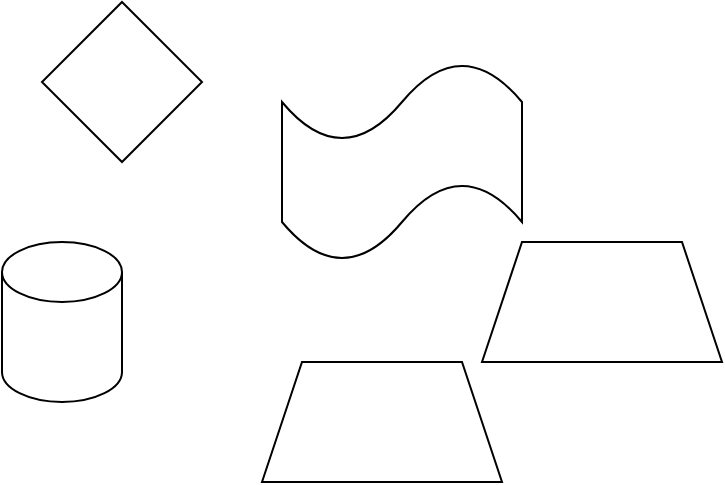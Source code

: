 <mxfile version="20.8.10" type="github">
  <diagram name="Page-1" id="ovewu6gf4Fjby9xnCZ_6">
    <mxGraphModel dx="1434" dy="796" grid="1" gridSize="10" guides="1" tooltips="1" connect="1" arrows="1" fold="1" page="1" pageScale="1" pageWidth="827" pageHeight="1169" math="0" shadow="0">
      <root>
        <mxCell id="0" />
        <mxCell id="1" parent="0" />
        <mxCell id="C3co_2RF_ZHrEhkJoZOi-1" value="" style="shape=cylinder3;whiteSpace=wrap;html=1;boundedLbl=1;backgroundOutline=1;size=15;" parent="1" vertex="1">
          <mxGeometry x="250" y="230" width="60" height="80" as="geometry" />
        </mxCell>
        <mxCell id="C3co_2RF_ZHrEhkJoZOi-2" value="" style="shape=trapezoid;perimeter=trapezoidPerimeter;whiteSpace=wrap;html=1;fixedSize=1;" parent="1" vertex="1">
          <mxGeometry x="490" y="230" width="120" height="60" as="geometry" />
        </mxCell>
        <mxCell id="C3co_2RF_ZHrEhkJoZOi-3" value="" style="shape=tape;whiteSpace=wrap;html=1;" parent="1" vertex="1">
          <mxGeometry x="390" y="140" width="120" height="100" as="geometry" />
        </mxCell>
        <mxCell id="qFH0ovG-I6zWGj0rFUh5-1" value="" style="rhombus;whiteSpace=wrap;html=1;" vertex="1" parent="1">
          <mxGeometry x="270" y="110" width="80" height="80" as="geometry" />
        </mxCell>
        <mxCell id="qFH0ovG-I6zWGj0rFUh5-2" value="" style="shape=trapezoid;perimeter=trapezoidPerimeter;whiteSpace=wrap;html=1;fixedSize=1;" vertex="1" parent="1">
          <mxGeometry x="380" y="290" width="120" height="60" as="geometry" />
        </mxCell>
      </root>
    </mxGraphModel>
  </diagram>
</mxfile>
